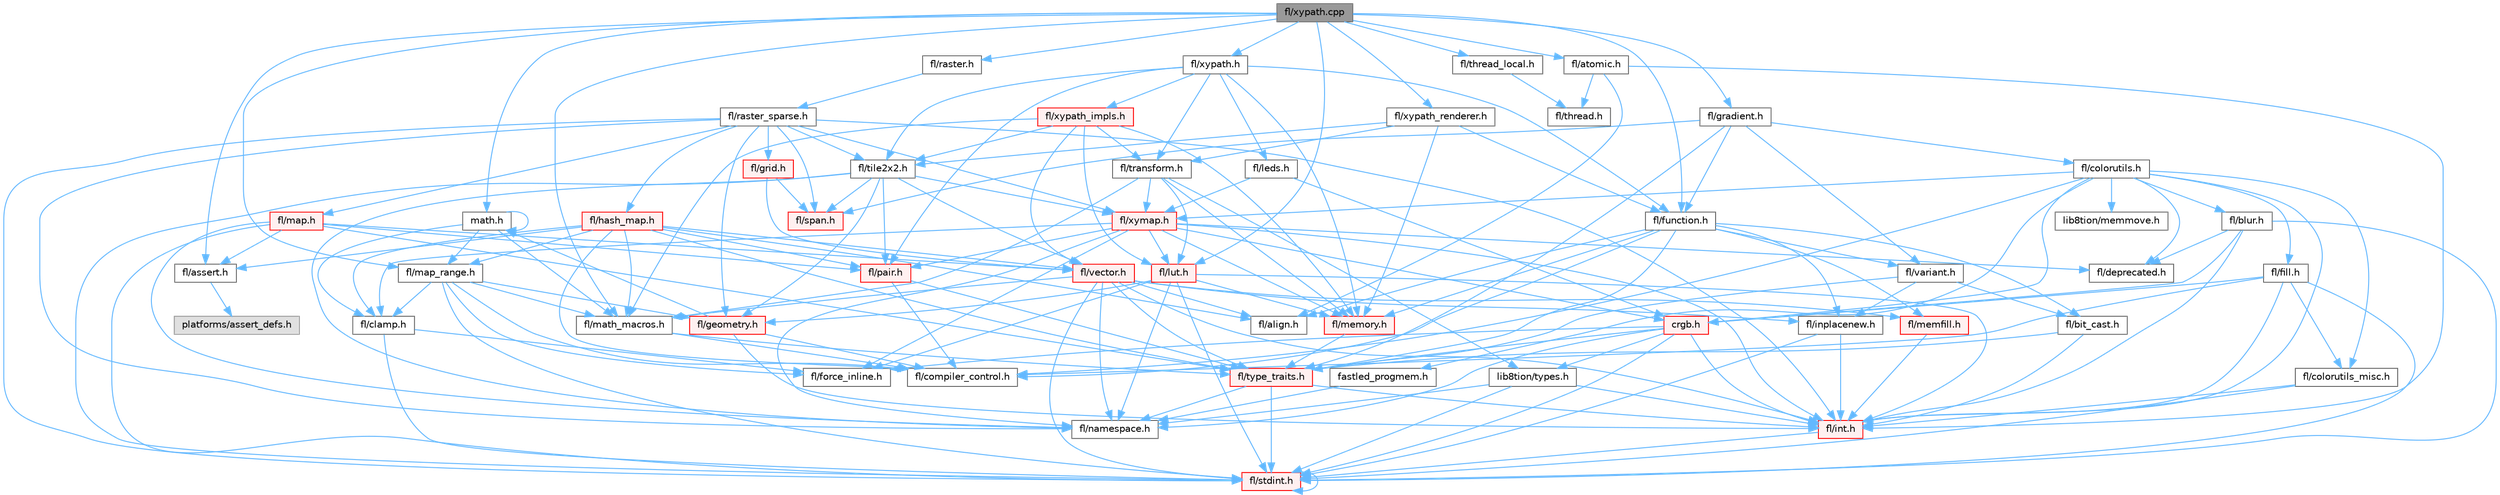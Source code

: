 digraph "fl/xypath.cpp"
{
 // INTERACTIVE_SVG=YES
 // LATEX_PDF_SIZE
  bgcolor="transparent";
  edge [fontname=Helvetica,fontsize=10,labelfontname=Helvetica,labelfontsize=10];
  node [fontname=Helvetica,fontsize=10,shape=box,height=0.2,width=0.4];
  Node1 [id="Node000001",label="fl/xypath.cpp",height=0.2,width=0.4,color="gray40", fillcolor="grey60", style="filled", fontcolor="black",tooltip=" "];
  Node1 -> Node2 [id="edge1_Node000001_Node000002",color="steelblue1",style="solid",tooltip=" "];
  Node2 [id="Node000002",label="math.h",height=0.2,width=0.4,color="grey40", fillcolor="white", style="filled",URL="$df/db1/math_8h.html",tooltip=" "];
  Node2 -> Node2 [id="edge2_Node000002_Node000002",color="steelblue1",style="solid",tooltip=" "];
  Node2 -> Node3 [id="edge3_Node000002_Node000003",color="steelblue1",style="solid",tooltip=" "];
  Node3 [id="Node000003",label="fl/clamp.h",height=0.2,width=0.4,color="grey40", fillcolor="white", style="filled",URL="$d6/dd3/clamp_8h.html",tooltip=" "];
  Node3 -> Node4 [id="edge4_Node000003_Node000004",color="steelblue1",style="solid",tooltip=" "];
  Node4 [id="Node000004",label="fl/stdint.h",height=0.2,width=0.4,color="red", fillcolor="#FFF0F0", style="filled",URL="$df/dd8/stdint_8h.html",tooltip=" "];
  Node4 -> Node4 [id="edge5_Node000004_Node000004",color="steelblue1",style="solid",tooltip=" "];
  Node3 -> Node6 [id="edge6_Node000003_Node000006",color="steelblue1",style="solid",tooltip=" "];
  Node6 [id="Node000006",label="fl/force_inline.h",height=0.2,width=0.4,color="grey40", fillcolor="white", style="filled",URL="$d4/d64/force__inline_8h.html",tooltip=" "];
  Node2 -> Node7 [id="edge7_Node000002_Node000007",color="steelblue1",style="solid",tooltip=" "];
  Node7 [id="Node000007",label="fl/map_range.h",height=0.2,width=0.4,color="grey40", fillcolor="white", style="filled",URL="$d1/d47/map__range_8h.html",tooltip=" "];
  Node7 -> Node4 [id="edge8_Node000007_Node000004",color="steelblue1",style="solid",tooltip=" "];
  Node7 -> Node3 [id="edge9_Node000007_Node000003",color="steelblue1",style="solid",tooltip=" "];
  Node7 -> Node6 [id="edge10_Node000007_Node000006",color="steelblue1",style="solid",tooltip=" "];
  Node7 -> Node8 [id="edge11_Node000007_Node000008",color="steelblue1",style="solid",tooltip=" "];
  Node8 [id="Node000008",label="fl/math_macros.h",height=0.2,width=0.4,color="grey40", fillcolor="white", style="filled",URL="$d8/db8/math__macros_8h.html",tooltip=" "];
  Node8 -> Node9 [id="edge12_Node000008_Node000009",color="steelblue1",style="solid",tooltip=" "];
  Node9 [id="Node000009",label="fl/compiler_control.h",height=0.2,width=0.4,color="grey40", fillcolor="white", style="filled",URL="$d4/d54/compiler__control_8h.html",tooltip=" "];
  Node8 -> Node10 [id="edge13_Node000008_Node000010",color="steelblue1",style="solid",tooltip=" "];
  Node10 [id="Node000010",label="fl/type_traits.h",height=0.2,width=0.4,color="red", fillcolor="#FFF0F0", style="filled",URL="$df/d63/type__traits_8h.html",tooltip=" "];
  Node10 -> Node4 [id="edge14_Node000010_Node000004",color="steelblue1",style="solid",tooltip=" "];
  Node10 -> Node17 [id="edge15_Node000010_Node000017",color="steelblue1",style="solid",tooltip=" "];
  Node17 [id="Node000017",label="fl/namespace.h",height=0.2,width=0.4,color="grey40", fillcolor="white", style="filled",URL="$df/d2a/namespace_8h.html",tooltip="Implements the FastLED namespace macros."];
  Node10 -> Node13 [id="edge16_Node000010_Node000013",color="steelblue1",style="solid",tooltip=" "];
  Node13 [id="Node000013",label="fl/int.h",height=0.2,width=0.4,color="red", fillcolor="#FFF0F0", style="filled",URL="$d3/d7e/int_8h.html",tooltip=" "];
  Node13 -> Node4 [id="edge17_Node000013_Node000004",color="steelblue1",style="solid",tooltip=" "];
  Node7 -> Node9 [id="edge18_Node000007_Node000009",color="steelblue1",style="solid",tooltip=" "];
  Node7 -> Node15 [id="edge19_Node000007_Node000015",color="steelblue1",style="solid",tooltip=" "];
  Node15 [id="Node000015",label="fl/geometry.h",height=0.2,width=0.4,color="red", fillcolor="#FFF0F0", style="filled",URL="$d4/d67/geometry_8h.html",tooltip=" "];
  Node15 -> Node13 [id="edge20_Node000015_Node000013",color="steelblue1",style="solid",tooltip=" "];
  Node15 -> Node2 [id="edge21_Node000015_Node000002",color="steelblue1",style="solid",tooltip=" "];
  Node15 -> Node9 [id="edge22_Node000015_Node000009",color="steelblue1",style="solid",tooltip=" "];
  Node2 -> Node8 [id="edge23_Node000002_Node000008",color="steelblue1",style="solid",tooltip=" "];
  Node1 -> Node50 [id="edge24_Node000001_Node000050",color="steelblue1",style="solid",tooltip=" "];
  Node50 [id="Node000050",label="fl/assert.h",height=0.2,width=0.4,color="grey40", fillcolor="white", style="filled",URL="$dc/da7/assert_8h.html",tooltip=" "];
  Node50 -> Node51 [id="edge25_Node000050_Node000051",color="steelblue1",style="solid",tooltip=" "];
  Node51 [id="Node000051",label="platforms/assert_defs.h",height=0.2,width=0.4,color="grey60", fillcolor="#E0E0E0", style="filled",tooltip=" "];
  Node1 -> Node52 [id="edge26_Node000001_Node000052",color="steelblue1",style="solid",tooltip=" "];
  Node52 [id="Node000052",label="fl/function.h",height=0.2,width=0.4,color="grey40", fillcolor="white", style="filled",URL="$dd/d67/function_8h.html",tooltip=" "];
  Node52 -> Node18 [id="edge27_Node000052_Node000018",color="steelblue1",style="solid",tooltip=" "];
  Node18 [id="Node000018",label="fl/memory.h",height=0.2,width=0.4,color="red", fillcolor="#FFF0F0", style="filled",URL="$dc/d18/memory_8h.html",tooltip=" "];
  Node18 -> Node10 [id="edge28_Node000018_Node000010",color="steelblue1",style="solid",tooltip=" "];
  Node52 -> Node10 [id="edge29_Node000052_Node000010",color="steelblue1",style="solid",tooltip=" "];
  Node52 -> Node9 [id="edge30_Node000052_Node000009",color="steelblue1",style="solid",tooltip=" "];
  Node52 -> Node35 [id="edge31_Node000052_Node000035",color="steelblue1",style="solid",tooltip=" "];
  Node35 [id="Node000035",label="fl/variant.h",height=0.2,width=0.4,color="grey40", fillcolor="white", style="filled",URL="$d6/d10/variant_8h.html",tooltip=" "];
  Node35 -> Node29 [id="edge32_Node000035_Node000029",color="steelblue1",style="solid",tooltip=" "];
  Node29 [id="Node000029",label="fl/inplacenew.h",height=0.2,width=0.4,color="grey40", fillcolor="white", style="filled",URL="$db/d36/inplacenew_8h.html",tooltip=" "];
  Node29 -> Node4 [id="edge33_Node000029_Node000004",color="steelblue1",style="solid",tooltip=" "];
  Node29 -> Node13 [id="edge34_Node000029_Node000013",color="steelblue1",style="solid",tooltip=" "];
  Node35 -> Node10 [id="edge35_Node000035_Node000010",color="steelblue1",style="solid",tooltip=" "];
  Node35 -> Node32 [id="edge36_Node000035_Node000032",color="steelblue1",style="solid",tooltip=" "];
  Node32 [id="Node000032",label="fl/bit_cast.h",height=0.2,width=0.4,color="grey40", fillcolor="white", style="filled",URL="$df/d72/bit__cast_8h.html",tooltip=" "];
  Node32 -> Node10 [id="edge37_Node000032_Node000010",color="steelblue1",style="solid",tooltip=" "];
  Node32 -> Node13 [id="edge38_Node000032_Node000013",color="steelblue1",style="solid",tooltip=" "];
  Node52 -> Node30 [id="edge39_Node000052_Node000030",color="steelblue1",style="solid",tooltip=" "];
  Node30 [id="Node000030",label="fl/memfill.h",height=0.2,width=0.4,color="red", fillcolor="#FFF0F0", style="filled",URL="$d0/dda/memfill_8h.html",tooltip=" "];
  Node30 -> Node13 [id="edge40_Node000030_Node000013",color="steelblue1",style="solid",tooltip=" "];
  Node52 -> Node29 [id="edge41_Node000052_Node000029",color="steelblue1",style="solid",tooltip=" "];
  Node52 -> Node32 [id="edge42_Node000052_Node000032",color="steelblue1",style="solid",tooltip=" "];
  Node52 -> Node42 [id="edge43_Node000052_Node000042",color="steelblue1",style="solid",tooltip=" "];
  Node42 [id="Node000042",label="fl/align.h",height=0.2,width=0.4,color="grey40", fillcolor="white", style="filled",URL="$d1/ddf/align_8h.html",tooltip=" "];
  Node1 -> Node53 [id="edge44_Node000001_Node000053",color="steelblue1",style="solid",tooltip=" "];
  Node53 [id="Node000053",label="fl/gradient.h",height=0.2,width=0.4,color="grey40", fillcolor="white", style="filled",URL="$db/dfe/gradient_8h.html",tooltip=" "];
  Node53 -> Node54 [id="edge45_Node000053_Node000054",color="steelblue1",style="solid",tooltip=" "];
  Node54 [id="Node000054",label="fl/colorutils.h",height=0.2,width=0.4,color="grey40", fillcolor="white", style="filled",URL="$d7/df9/fl_2colorutils_8h.html",tooltip="Utility functions for color fill, palettes, blending, and more."];
  Node54 -> Node13 [id="edge46_Node000054_Node000013",color="steelblue1",style="solid",tooltip=" "];
  Node54 -> Node55 [id="edge47_Node000054_Node000055",color="steelblue1",style="solid",tooltip=" "];
  Node55 [id="Node000055",label="crgb.h",height=0.2,width=0.4,color="red", fillcolor="#FFF0F0", style="filled",URL="$db/dd1/crgb_8h.html",tooltip="Defines the red, green, and blue (RGB) pixel struct."];
  Node55 -> Node4 [id="edge48_Node000055_Node000004",color="steelblue1",style="solid",tooltip=" "];
  Node55 -> Node13 [id="edge49_Node000055_Node000013",color="steelblue1",style="solid",tooltip=" "];
  Node55 -> Node17 [id="edge50_Node000055_Node000017",color="steelblue1",style="solid",tooltip=" "];
  Node55 -> Node59 [id="edge51_Node000055_Node000059",color="steelblue1",style="solid",tooltip=" "];
  Node59 [id="Node000059",label="lib8tion/types.h",height=0.2,width=0.4,color="grey40", fillcolor="white", style="filled",URL="$d9/ddf/lib8tion_2types_8h.html",tooltip="Defines fractional types used for lib8tion functions."];
  Node59 -> Node4 [id="edge52_Node000059_Node000004",color="steelblue1",style="solid",tooltip=" "];
  Node59 -> Node13 [id="edge53_Node000059_Node000013",color="steelblue1",style="solid",tooltip=" "];
  Node59 -> Node17 [id="edge54_Node000059_Node000017",color="steelblue1",style="solid",tooltip=" "];
  Node55 -> Node6 [id="edge55_Node000055_Node000006",color="steelblue1",style="solid",tooltip=" "];
  Node55 -> Node10 [id="edge56_Node000055_Node000010",color="steelblue1",style="solid",tooltip=" "];
  Node54 -> Node62 [id="edge57_Node000054_Node000062",color="steelblue1",style="solid",tooltip=" "];
  Node62 [id="Node000062",label="fastled_progmem.h",height=0.2,width=0.4,color="grey40", fillcolor="white", style="filled",URL="$df/dab/fastled__progmem_8h.html",tooltip="Wrapper definitions to allow seamless use of PROGMEM in environments that have it."];
  Node62 -> Node17 [id="edge58_Node000062_Node000017",color="steelblue1",style="solid",tooltip=" "];
  Node54 -> Node63 [id="edge59_Node000054_Node000063",color="steelblue1",style="solid",tooltip=" "];
  Node63 [id="Node000063",label="fl/blur.h",height=0.2,width=0.4,color="grey40", fillcolor="white", style="filled",URL="$d4/df5/blur_8h.html",tooltip=" "];
  Node63 -> Node4 [id="edge60_Node000063_Node000004",color="steelblue1",style="solid",tooltip=" "];
  Node63 -> Node13 [id="edge61_Node000063_Node000013",color="steelblue1",style="solid",tooltip=" "];
  Node63 -> Node55 [id="edge62_Node000063_Node000055",color="steelblue1",style="solid",tooltip=" "];
  Node63 -> Node36 [id="edge63_Node000063_Node000036",color="steelblue1",style="solid",tooltip=" "];
  Node36 [id="Node000036",label="fl/deprecated.h",height=0.2,width=0.4,color="grey40", fillcolor="white", style="filled",URL="$d4/dce/deprecated_8h.html",tooltip=" "];
  Node54 -> Node64 [id="edge64_Node000054_Node000064",color="steelblue1",style="solid",tooltip=" "];
  Node64 [id="Node000064",label="fl/colorutils_misc.h",height=0.2,width=0.4,color="grey40", fillcolor="white", style="filled",URL="$dd/db2/colorutils__misc_8h.html",tooltip=" "];
  Node64 -> Node4 [id="edge65_Node000064_Node000004",color="steelblue1",style="solid",tooltip=" "];
  Node64 -> Node13 [id="edge66_Node000064_Node000013",color="steelblue1",style="solid",tooltip=" "];
  Node54 -> Node36 [id="edge67_Node000054_Node000036",color="steelblue1",style="solid",tooltip=" "];
  Node54 -> Node65 [id="edge68_Node000054_Node000065",color="steelblue1",style="solid",tooltip=" "];
  Node65 [id="Node000065",label="fl/fill.h",height=0.2,width=0.4,color="grey40", fillcolor="white", style="filled",URL="$d2/d78/fill_8h.html",tooltip=" "];
  Node65 -> Node55 [id="edge69_Node000065_Node000055",color="steelblue1",style="solid",tooltip=" "];
  Node65 -> Node64 [id="edge70_Node000065_Node000064",color="steelblue1",style="solid",tooltip=" "];
  Node65 -> Node13 [id="edge71_Node000065_Node000013",color="steelblue1",style="solid",tooltip=" "];
  Node65 -> Node4 [id="edge72_Node000065_Node000004",color="steelblue1",style="solid",tooltip=" "];
  Node65 -> Node9 [id="edge73_Node000065_Node000009",color="steelblue1",style="solid",tooltip=" "];
  Node54 -> Node66 [id="edge74_Node000054_Node000066",color="steelblue1",style="solid",tooltip=" "];
  Node66 [id="Node000066",label="fl/xymap.h",height=0.2,width=0.4,color="red", fillcolor="#FFF0F0", style="filled",URL="$da/d61/xymap_8h.html",tooltip=" "];
  Node66 -> Node13 [id="edge75_Node000066_Node000013",color="steelblue1",style="solid",tooltip=" "];
  Node66 -> Node17 [id="edge76_Node000066_Node000017",color="steelblue1",style="solid",tooltip=" "];
  Node66 -> Node6 [id="edge77_Node000066_Node000006",color="steelblue1",style="solid",tooltip=" "];
  Node66 -> Node67 [id="edge78_Node000066_Node000067",color="steelblue1",style="solid",tooltip=" "];
  Node67 [id="Node000067",label="fl/pair.h",height=0.2,width=0.4,color="red", fillcolor="#FFF0F0", style="filled",URL="$d3/d41/pair_8h.html",tooltip=" "];
  Node67 -> Node9 [id="edge79_Node000067_Node000009",color="steelblue1",style="solid",tooltip=" "];
  Node67 -> Node10 [id="edge80_Node000067_Node000010",color="steelblue1",style="solid",tooltip=" "];
  Node66 -> Node55 [id="edge81_Node000066_Node000055",color="steelblue1",style="solid",tooltip=" "];
  Node66 -> Node3 [id="edge82_Node000066_Node000003",color="steelblue1",style="solid",tooltip=" "];
  Node66 -> Node68 [id="edge83_Node000066_Node000068",color="steelblue1",style="solid",tooltip=" "];
  Node68 [id="Node000068",label="fl/lut.h",height=0.2,width=0.4,color="red", fillcolor="#FFF0F0", style="filled",URL="$db/d54/lut_8h.html",tooltip=" "];
  Node68 -> Node6 [id="edge84_Node000068_Node000006",color="steelblue1",style="solid",tooltip=" "];
  Node68 -> Node18 [id="edge85_Node000068_Node000018",color="steelblue1",style="solid",tooltip=" "];
  Node68 -> Node4 [id="edge86_Node000068_Node000004",color="steelblue1",style="solid",tooltip=" "];
  Node68 -> Node13 [id="edge87_Node000068_Node000013",color="steelblue1",style="solid",tooltip=" "];
  Node68 -> Node15 [id="edge88_Node000068_Node000015",color="steelblue1",style="solid",tooltip=" "];
  Node68 -> Node17 [id="edge89_Node000068_Node000017",color="steelblue1",style="solid",tooltip=" "];
  Node66 -> Node18 [id="edge90_Node000066_Node000018",color="steelblue1",style="solid",tooltip=" "];
  Node66 -> Node36 [id="edge91_Node000066_Node000036",color="steelblue1",style="solid",tooltip=" "];
  Node54 -> Node70 [id="edge92_Node000054_Node000070",color="steelblue1",style="solid",tooltip=" "];
  Node70 [id="Node000070",label="lib8tion/memmove.h",height=0.2,width=0.4,color="grey40", fillcolor="white", style="filled",URL="$d9/d72/memmove_8h.html",tooltip=" "];
  Node54 -> Node9 [id="edge93_Node000054_Node000009",color="steelblue1",style="solid",tooltip=" "];
  Node53 -> Node52 [id="edge94_Node000053_Node000052",color="steelblue1",style="solid",tooltip=" "];
  Node53 -> Node48 [id="edge95_Node000053_Node000048",color="steelblue1",style="solid",tooltip=" "];
  Node48 [id="Node000048",label="fl/span.h",height=0.2,width=0.4,color="red", fillcolor="#FFF0F0", style="filled",URL="$d4/d7a/span_8h.html",tooltip=" "];
  Node53 -> Node10 [id="edge96_Node000053_Node000010",color="steelblue1",style="solid",tooltip=" "];
  Node53 -> Node35 [id="edge97_Node000053_Node000035",color="steelblue1",style="solid",tooltip=" "];
  Node1 -> Node68 [id="edge98_Node000001_Node000068",color="steelblue1",style="solid",tooltip=" "];
  Node1 -> Node7 [id="edge99_Node000001_Node000007",color="steelblue1",style="solid",tooltip=" "];
  Node1 -> Node8 [id="edge100_Node000001_Node000008",color="steelblue1",style="solid",tooltip=" "];
  Node1 -> Node71 [id="edge101_Node000001_Node000071",color="steelblue1",style="solid",tooltip=" "];
  Node71 [id="Node000071",label="fl/raster.h",height=0.2,width=0.4,color="grey40", fillcolor="white", style="filled",URL="$d1/d1e/raster_8h.html",tooltip=" "];
  Node71 -> Node72 [id="edge102_Node000071_Node000072",color="steelblue1",style="solid",tooltip=" "];
  Node72 [id="Node000072",label="fl/raster_sparse.h",height=0.2,width=0.4,color="grey40", fillcolor="white", style="filled",URL="$d4/df9/raster__sparse_8h.html",tooltip=" "];
  Node72 -> Node4 [id="edge103_Node000072_Node000004",color="steelblue1",style="solid",tooltip=" "];
  Node72 -> Node13 [id="edge104_Node000072_Node000013",color="steelblue1",style="solid",tooltip=" "];
  Node72 -> Node15 [id="edge105_Node000072_Node000015",color="steelblue1",style="solid",tooltip=" "];
  Node72 -> Node73 [id="edge106_Node000072_Node000073",color="steelblue1",style="solid",tooltip=" "];
  Node73 [id="Node000073",label="fl/grid.h",height=0.2,width=0.4,color="red", fillcolor="#FFF0F0", style="filled",URL="$da/d15/grid_8h.html",tooltip=" "];
  Node73 -> Node48 [id="edge107_Node000073_Node000048",color="steelblue1",style="solid",tooltip=" "];
  Node73 -> Node45 [id="edge108_Node000073_Node000045",color="steelblue1",style="solid",tooltip=" "];
  Node45 [id="Node000045",label="fl/vector.h",height=0.2,width=0.4,color="red", fillcolor="#FFF0F0", style="filled",URL="$d6/d68/vector_8h.html",tooltip=" "];
  Node45 -> Node4 [id="edge109_Node000045_Node000004",color="steelblue1",style="solid",tooltip=" "];
  Node45 -> Node13 [id="edge110_Node000045_Node000013",color="steelblue1",style="solid",tooltip=" "];
  Node45 -> Node8 [id="edge111_Node000045_Node000008",color="steelblue1",style="solid",tooltip=" "];
  Node45 -> Node30 [id="edge112_Node000045_Node000030",color="steelblue1",style="solid",tooltip=" "];
  Node45 -> Node17 [id="edge113_Node000045_Node000017",color="steelblue1",style="solid",tooltip=" "];
  Node45 -> Node10 [id="edge114_Node000045_Node000010",color="steelblue1",style="solid",tooltip=" "];
  Node45 -> Node29 [id="edge115_Node000045_Node000029",color="steelblue1",style="solid",tooltip=" "];
  Node45 -> Node42 [id="edge116_Node000045_Node000042",color="steelblue1",style="solid",tooltip=" "];
  Node72 -> Node74 [id="edge117_Node000072_Node000074",color="steelblue1",style="solid",tooltip=" "];
  Node74 [id="Node000074",label="fl/hash_map.h",height=0.2,width=0.4,color="red", fillcolor="#FFF0F0", style="filled",URL="$d6/d13/hash__map_8h.html",tooltip=" "];
  Node74 -> Node50 [id="edge118_Node000074_Node000050",color="steelblue1",style="solid",tooltip=" "];
  Node74 -> Node3 [id="edge119_Node000074_Node000003",color="steelblue1",style="solid",tooltip=" "];
  Node74 -> Node7 [id="edge120_Node000074_Node000007",color="steelblue1",style="solid",tooltip=" "];
  Node74 -> Node67 [id="edge121_Node000074_Node000067",color="steelblue1",style="solid",tooltip=" "];
  Node74 -> Node10 [id="edge122_Node000074_Node000010",color="steelblue1",style="solid",tooltip=" "];
  Node74 -> Node45 [id="edge123_Node000074_Node000045",color="steelblue1",style="solid",tooltip=" "];
  Node74 -> Node42 [id="edge124_Node000074_Node000042",color="steelblue1",style="solid",tooltip=" "];
  Node74 -> Node9 [id="edge125_Node000074_Node000009",color="steelblue1",style="solid",tooltip=" "];
  Node74 -> Node8 [id="edge126_Node000074_Node000008",color="steelblue1",style="solid",tooltip=" "];
  Node72 -> Node80 [id="edge127_Node000072_Node000080",color="steelblue1",style="solid",tooltip=" "];
  Node80 [id="Node000080",label="fl/map.h",height=0.2,width=0.4,color="red", fillcolor="#FFF0F0", style="filled",URL="$dc/db7/map_8h.html",tooltip=" "];
  Node80 -> Node4 [id="edge128_Node000080_Node000004",color="steelblue1",style="solid",tooltip=" "];
  Node80 -> Node50 [id="edge129_Node000080_Node000050",color="steelblue1",style="solid",tooltip=" "];
  Node80 -> Node17 [id="edge130_Node000080_Node000017",color="steelblue1",style="solid",tooltip=" "];
  Node80 -> Node67 [id="edge131_Node000080_Node000067",color="steelblue1",style="solid",tooltip=" "];
  Node80 -> Node10 [id="edge132_Node000080_Node000010",color="steelblue1",style="solid",tooltip=" "];
  Node80 -> Node45 [id="edge133_Node000080_Node000045",color="steelblue1",style="solid",tooltip=" "];
  Node72 -> Node17 [id="edge134_Node000072_Node000017",color="steelblue1",style="solid",tooltip=" "];
  Node72 -> Node48 [id="edge135_Node000072_Node000048",color="steelblue1",style="solid",tooltip=" "];
  Node72 -> Node87 [id="edge136_Node000072_Node000087",color="steelblue1",style="solid",tooltip=" "];
  Node87 [id="Node000087",label="fl/tile2x2.h",height=0.2,width=0.4,color="grey40", fillcolor="white", style="filled",URL="$d2/db4/tile2x2_8h.html",tooltip=" "];
  Node87 -> Node4 [id="edge137_Node000087_Node000004",color="steelblue1",style="solid",tooltip=" "];
  Node87 -> Node15 [id="edge138_Node000087_Node000015",color="steelblue1",style="solid",tooltip=" "];
  Node87 -> Node17 [id="edge139_Node000087_Node000017",color="steelblue1",style="solid",tooltip=" "];
  Node87 -> Node67 [id="edge140_Node000087_Node000067",color="steelblue1",style="solid",tooltip=" "];
  Node87 -> Node48 [id="edge141_Node000087_Node000048",color="steelblue1",style="solid",tooltip=" "];
  Node87 -> Node66 [id="edge142_Node000087_Node000066",color="steelblue1",style="solid",tooltip=" "];
  Node87 -> Node45 [id="edge143_Node000087_Node000045",color="steelblue1",style="solid",tooltip=" "];
  Node72 -> Node66 [id="edge144_Node000072_Node000066",color="steelblue1",style="solid",tooltip=" "];
  Node1 -> Node88 [id="edge145_Node000001_Node000088",color="steelblue1",style="solid",tooltip=" "];
  Node88 [id="Node000088",label="fl/xypath.h",height=0.2,width=0.4,color="grey40", fillcolor="white", style="filled",URL="$d5/df2/xypath_8h.html",tooltip=" "];
  Node88 -> Node52 [id="edge146_Node000088_Node000052",color="steelblue1",style="solid",tooltip=" "];
  Node88 -> Node89 [id="edge147_Node000088_Node000089",color="steelblue1",style="solid",tooltip=" "];
  Node89 [id="Node000089",label="fl/leds.h",height=0.2,width=0.4,color="grey40", fillcolor="white", style="filled",URL="$da/d78/leds_8h.html",tooltip=" "];
  Node89 -> Node55 [id="edge148_Node000089_Node000055",color="steelblue1",style="solid",tooltip=" "];
  Node89 -> Node66 [id="edge149_Node000089_Node000066",color="steelblue1",style="solid",tooltip=" "];
  Node88 -> Node67 [id="edge150_Node000088_Node000067",color="steelblue1",style="solid",tooltip=" "];
  Node88 -> Node18 [id="edge151_Node000088_Node000018",color="steelblue1",style="solid",tooltip=" "];
  Node88 -> Node87 [id="edge152_Node000088_Node000087",color="steelblue1",style="solid",tooltip=" "];
  Node88 -> Node90 [id="edge153_Node000088_Node000090",color="steelblue1",style="solid",tooltip=" "];
  Node90 [id="Node000090",label="fl/transform.h",height=0.2,width=0.4,color="grey40", fillcolor="white", style="filled",URL="$d2/d80/transform_8h.html",tooltip=" "];
  Node90 -> Node68 [id="edge154_Node000090_Node000068",color="steelblue1",style="solid",tooltip=" "];
  Node90 -> Node8 [id="edge155_Node000090_Node000008",color="steelblue1",style="solid",tooltip=" "];
  Node90 -> Node18 [id="edge156_Node000090_Node000018",color="steelblue1",style="solid",tooltip=" "];
  Node90 -> Node66 [id="edge157_Node000090_Node000066",color="steelblue1",style="solid",tooltip=" "];
  Node90 -> Node59 [id="edge158_Node000090_Node000059",color="steelblue1",style="solid",tooltip=" "];
  Node88 -> Node91 [id="edge159_Node000088_Node000091",color="steelblue1",style="solid",tooltip=" "];
  Node91 [id="Node000091",label="fl/xypath_impls.h",height=0.2,width=0.4,color="red", fillcolor="#FFF0F0", style="filled",URL="$d8/d5f/xypath__impls_8h.html",tooltip=" "];
  Node91 -> Node68 [id="edge160_Node000091_Node000068",color="steelblue1",style="solid",tooltip=" "];
  Node91 -> Node8 [id="edge161_Node000091_Node000008",color="steelblue1",style="solid",tooltip=" "];
  Node91 -> Node18 [id="edge162_Node000091_Node000018",color="steelblue1",style="solid",tooltip=" "];
  Node91 -> Node87 [id="edge163_Node000091_Node000087",color="steelblue1",style="solid",tooltip=" "];
  Node91 -> Node90 [id="edge164_Node000091_Node000090",color="steelblue1",style="solid",tooltip=" "];
  Node91 -> Node45 [id="edge165_Node000091_Node000045",color="steelblue1",style="solid",tooltip=" "];
  Node1 -> Node92 [id="edge166_Node000001_Node000092",color="steelblue1",style="solid",tooltip=" "];
  Node92 [id="Node000092",label="fl/xypath_renderer.h",height=0.2,width=0.4,color="grey40", fillcolor="white", style="filled",URL="$d2/d88/xypath__renderer_8h.html",tooltip=" "];
  Node92 -> Node52 [id="edge167_Node000092_Node000052",color="steelblue1",style="solid",tooltip=" "];
  Node92 -> Node18 [id="edge168_Node000092_Node000018",color="steelblue1",style="solid",tooltip=" "];
  Node92 -> Node87 [id="edge169_Node000092_Node000087",color="steelblue1",style="solid",tooltip=" "];
  Node92 -> Node90 [id="edge170_Node000092_Node000090",color="steelblue1",style="solid",tooltip=" "];
  Node1 -> Node40 [id="edge171_Node000001_Node000040",color="steelblue1",style="solid",tooltip=" "];
  Node40 [id="Node000040",label="fl/atomic.h",height=0.2,width=0.4,color="grey40", fillcolor="white", style="filled",URL="$dd/d02/atomic_8h.html",tooltip=" "];
  Node40 -> Node41 [id="edge172_Node000040_Node000041",color="steelblue1",style="solid",tooltip=" "];
  Node41 [id="Node000041",label="fl/thread.h",height=0.2,width=0.4,color="grey40", fillcolor="white", style="filled",URL="$db/dd5/thread_8h.html",tooltip=" "];
  Node40 -> Node13 [id="edge173_Node000040_Node000013",color="steelblue1",style="solid",tooltip=" "];
  Node40 -> Node42 [id="edge174_Node000040_Node000042",color="steelblue1",style="solid",tooltip=" "];
  Node1 -> Node93 [id="edge175_Node000001_Node000093",color="steelblue1",style="solid",tooltip=" "];
  Node93 [id="Node000093",label="fl/thread_local.h",height=0.2,width=0.4,color="grey40", fillcolor="white", style="filled",URL="$d8/d7a/thread__local_8h.html",tooltip=" "];
  Node93 -> Node41 [id="edge176_Node000093_Node000041",color="steelblue1",style="solid",tooltip=" "];
}
